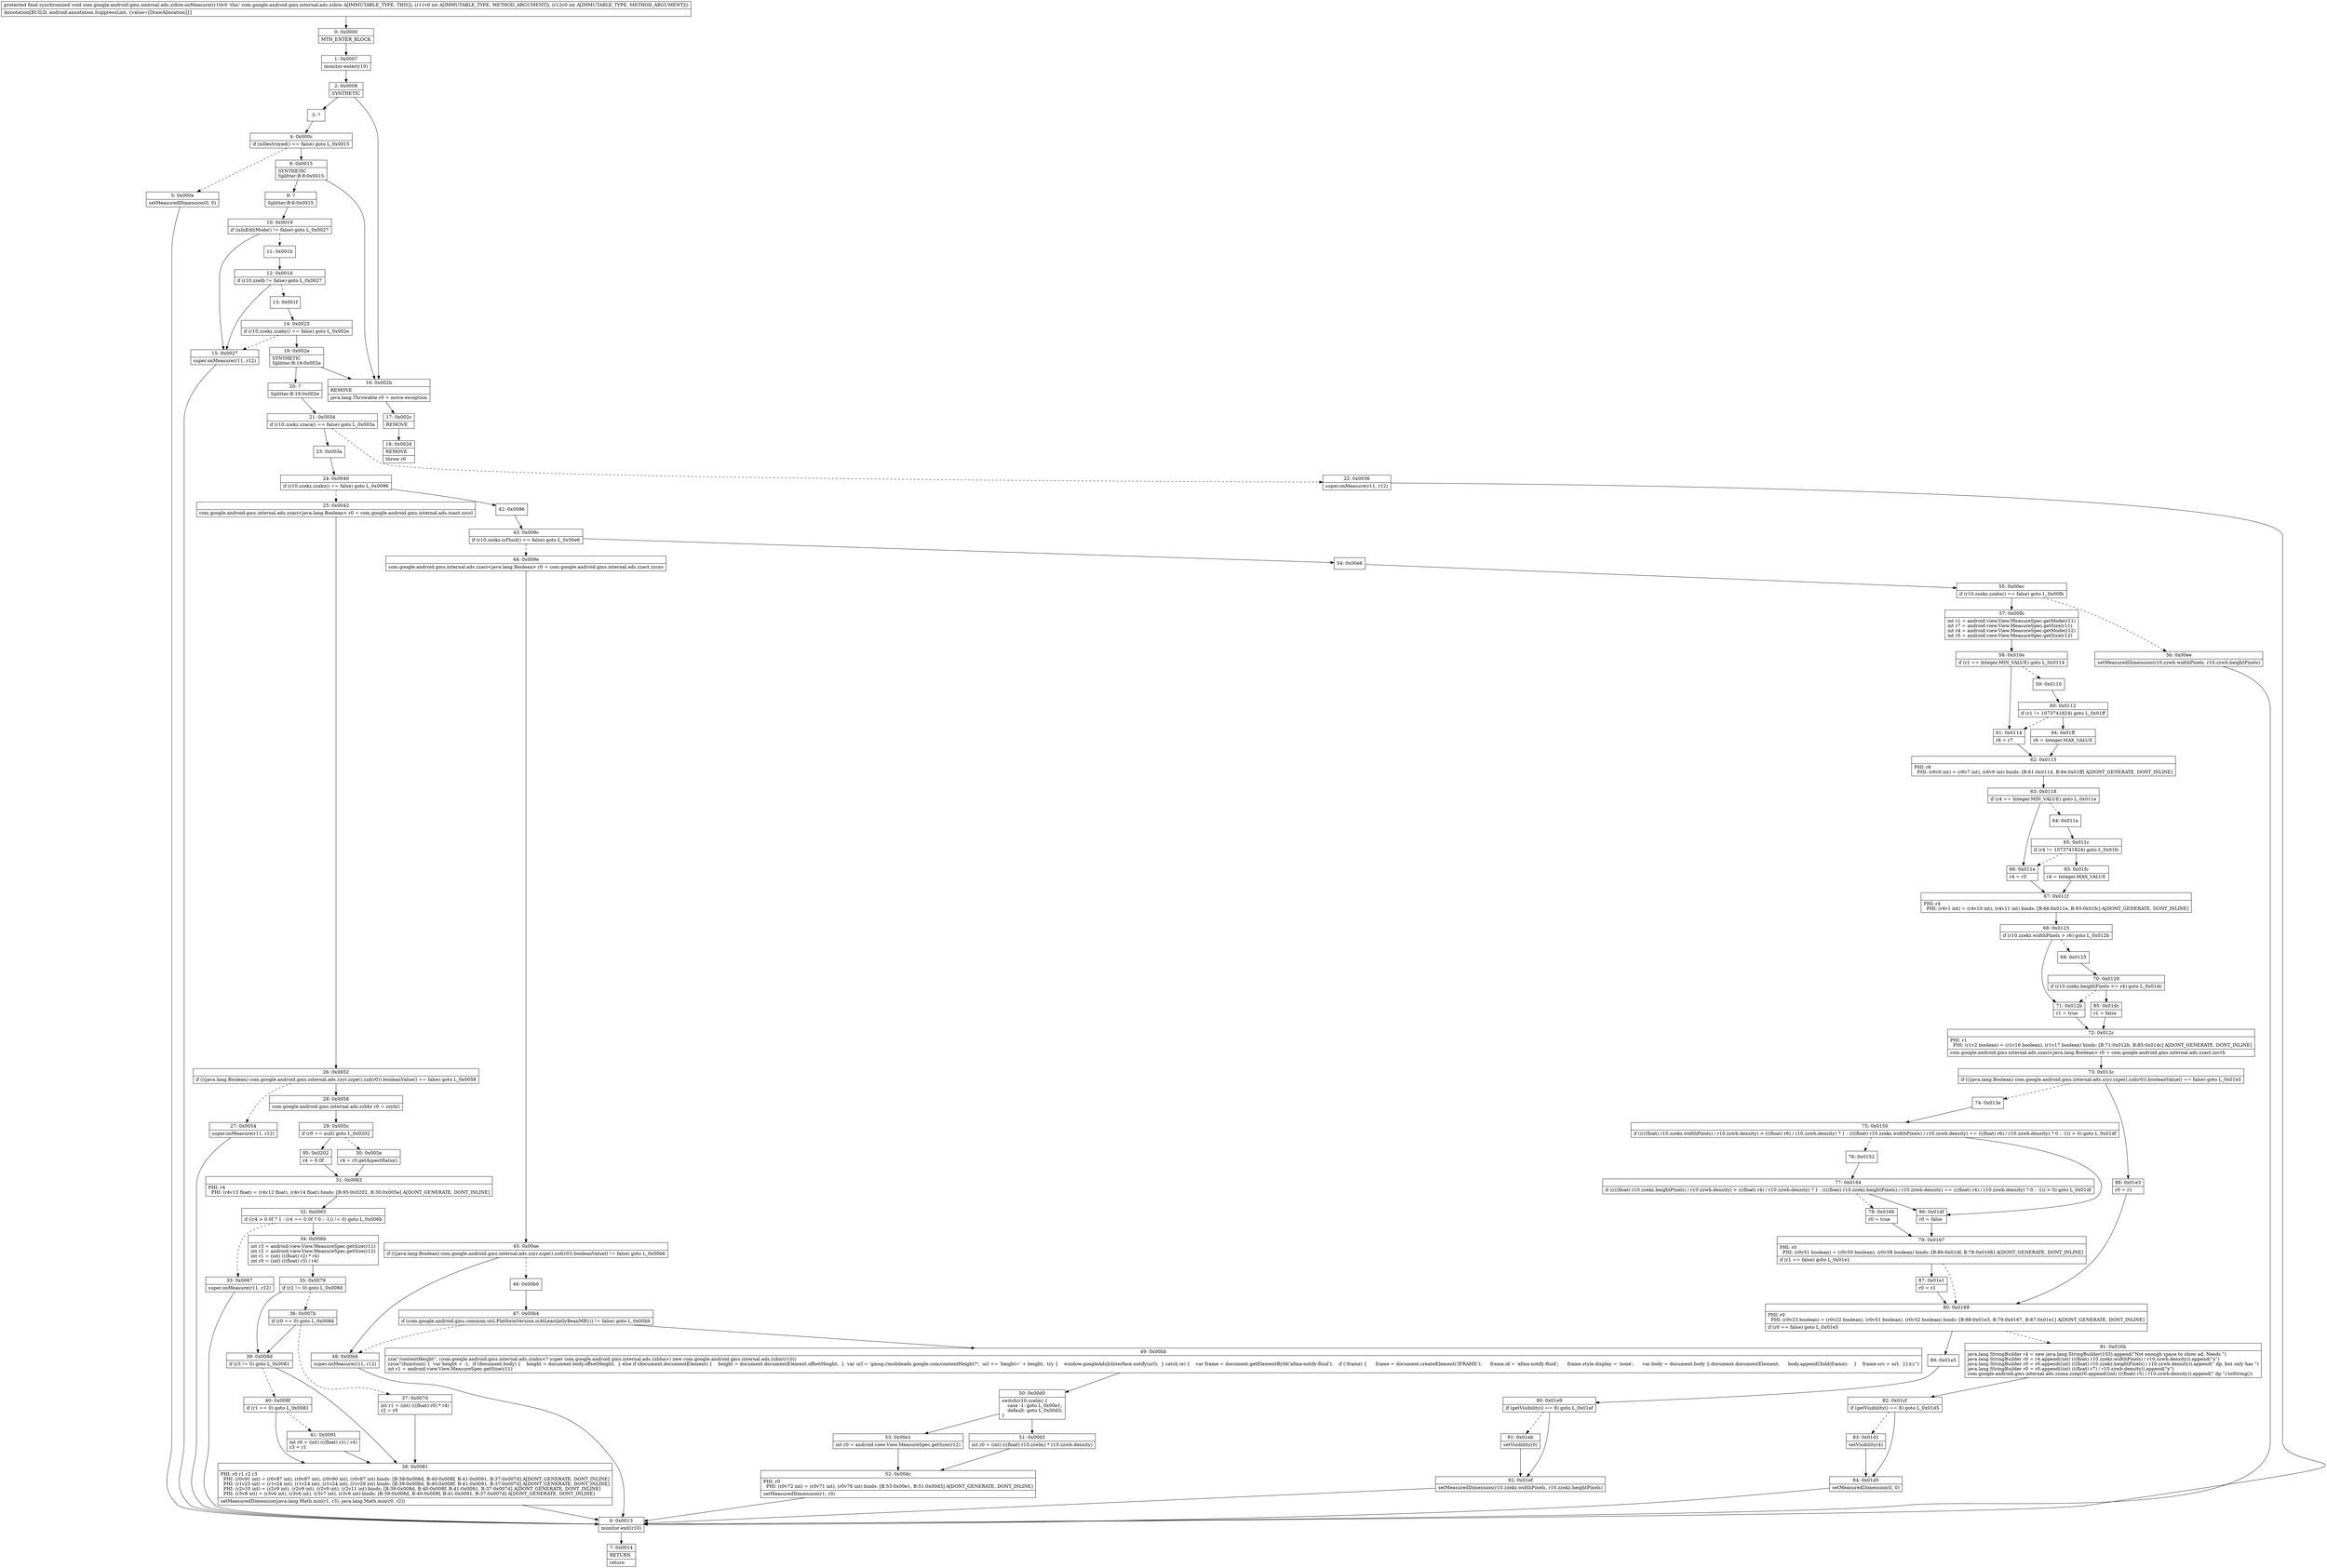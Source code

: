 digraph "CFG forcom.google.android.gms.internal.ads.zzbiw.onMeasure(II)V" {
Node_0 [shape=record,label="{0\:\ 0x0000|MTH_ENTER_BLOCK\l}"];
Node_1 [shape=record,label="{1\:\ 0x0007|monitor\-enter(r10)\l}"];
Node_2 [shape=record,label="{2\:\ 0x0008|SYNTHETIC\l}"];
Node_3 [shape=record,label="{3\:\ ?}"];
Node_4 [shape=record,label="{4\:\ 0x000c|if (isDestroyed() == false) goto L_0x0015\l}"];
Node_5 [shape=record,label="{5\:\ 0x000e|setMeasuredDimension(0, 0)\l}"];
Node_6 [shape=record,label="{6\:\ 0x0013|monitor\-exit(r10)\l}"];
Node_7 [shape=record,label="{7\:\ 0x0014|RETURN\l|return\l}"];
Node_8 [shape=record,label="{8\:\ 0x0015|SYNTHETIC\lSplitter:B:8:0x0015\l}"];
Node_9 [shape=record,label="{9\:\ ?|Splitter:B:8:0x0015\l}"];
Node_10 [shape=record,label="{10\:\ 0x0019|if (isInEditMode() != false) goto L_0x0027\l}"];
Node_11 [shape=record,label="{11\:\ 0x001b}"];
Node_12 [shape=record,label="{12\:\ 0x001d|if (r10.zzelb != false) goto L_0x0027\l}"];
Node_13 [shape=record,label="{13\:\ 0x001f}"];
Node_14 [shape=record,label="{14\:\ 0x0025|if (r10.zzekz.zzaby() == false) goto L_0x002e\l}"];
Node_15 [shape=record,label="{15\:\ 0x0027|super.onMeasure(r11, r12)\l}"];
Node_16 [shape=record,label="{16\:\ 0x002b|REMOVE\l|java.lang.Throwable r0 = move\-exception\l}"];
Node_17 [shape=record,label="{17\:\ 0x002c|REMOVE\l}"];
Node_18 [shape=record,label="{18\:\ 0x002d|REMOVE\l|throw r0\l}"];
Node_19 [shape=record,label="{19\:\ 0x002e|SYNTHETIC\lSplitter:B:19:0x002e\l}"];
Node_20 [shape=record,label="{20\:\ ?|Splitter:B:19:0x002e\l}"];
Node_21 [shape=record,label="{21\:\ 0x0034|if (r10.zzekz.zzaca() == false) goto L_0x003a\l}"];
Node_22 [shape=record,label="{22\:\ 0x0036|super.onMeasure(r11, r12)\l}"];
Node_23 [shape=record,label="{23\:\ 0x003a}"];
Node_24 [shape=record,label="{24\:\ 0x0040|if (r10.zzekz.zzabz() == false) goto L_0x0096\l}"];
Node_25 [shape=record,label="{25\:\ 0x0042|com.google.android.gms.internal.ads.zzaci\<java.lang.Boolean\> r0 = com.google.android.gms.internal.ads.zzact.zzcsl\l}"];
Node_26 [shape=record,label="{26\:\ 0x0052|if (((java.lang.Boolean) com.google.android.gms.internal.ads.zzyr.zzpe().zzd(r0)).booleanValue() == false) goto L_0x0058\l}"];
Node_27 [shape=record,label="{27\:\ 0x0054|super.onMeasure(r11, r12)\l}"];
Node_28 [shape=record,label="{28\:\ 0x0058|com.google.android.gms.internal.ads.zzbhr r0 = zzyb()\l}"];
Node_29 [shape=record,label="{29\:\ 0x005c|if (r0 == null) goto L_0x0202\l}"];
Node_30 [shape=record,label="{30\:\ 0x005e|r4 = r0.getAspectRatio()\l}"];
Node_31 [shape=record,label="{31\:\ 0x0063|PHI: r4 \l  PHI: (r4v13 float) = (r4v12 float), (r4v14 float) binds: [B:95:0x0202, B:30:0x005e] A[DONT_GENERATE, DONT_INLINE]\l}"];
Node_32 [shape=record,label="{32\:\ 0x0065|if ((r4 \> 0.0f ? 1 : (r4 == 0.0f ? 0 : \-1)) != 0) goto L_0x006b\l}"];
Node_33 [shape=record,label="{33\:\ 0x0067|super.onMeasure(r11, r12)\l}"];
Node_34 [shape=record,label="{34\:\ 0x006b|int r3 = android.view.View.MeasureSpec.getSize(r11)\lint r2 = android.view.View.MeasureSpec.getSize(r12)\lint r1 = (int) (((float) r2) * r4)\lint r0 = (int) (((float) r3) \/ r4)\l}"];
Node_35 [shape=record,label="{35\:\ 0x0079|if (r2 != 0) goto L_0x008d\l}"];
Node_36 [shape=record,label="{36\:\ 0x007b|if (r0 == 0) goto L_0x008d\l}"];
Node_37 [shape=record,label="{37\:\ 0x007d|int r1 = (int) (((float) r0) * r4)\lr2 = r0\l}"];
Node_38 [shape=record,label="{38\:\ 0x0081|PHI: r0 r1 r2 r3 \l  PHI: (r0v91 int) = (r0v87 int), (r0v87 int), (r0v90 int), (r0v87 int) binds: [B:39:0x008d, B:40:0x008f, B:41:0x0091, B:37:0x007d] A[DONT_GENERATE, DONT_INLINE]\l  PHI: (r1v25 int) = (r1v24 int), (r1v24 int), (r1v24 int), (r1v29 int) binds: [B:39:0x008d, B:40:0x008f, B:41:0x0091, B:37:0x007d] A[DONT_GENERATE, DONT_INLINE]\l  PHI: (r2v10 int) = (r2v9 int), (r2v9 int), (r2v9 int), (r2v11 int) binds: [B:39:0x008d, B:40:0x008f, B:41:0x0091, B:37:0x007d] A[DONT_GENERATE, DONT_INLINE]\l  PHI: (r3v8 int) = (r3v6 int), (r3v6 int), (r3v7 int), (r3v6 int) binds: [B:39:0x008d, B:40:0x008f, B:41:0x0091, B:37:0x007d] A[DONT_GENERATE, DONT_INLINE]\l|setMeasuredDimension(java.lang.Math.min(r1, r3), java.lang.Math.min(r0, r2))\l}"];
Node_39 [shape=record,label="{39\:\ 0x008d|if (r3 != 0) goto L_0x0081\l}"];
Node_40 [shape=record,label="{40\:\ 0x008f|if (r1 == 0) goto L_0x0081\l}"];
Node_41 [shape=record,label="{41\:\ 0x0091|int r0 = (int) (((float) r1) \/ r4)\lr3 = r1\l}"];
Node_42 [shape=record,label="{42\:\ 0x0096}"];
Node_43 [shape=record,label="{43\:\ 0x009c|if (r10.zzekz.isFluid() == false) goto L_0x00e6\l}"];
Node_44 [shape=record,label="{44\:\ 0x009e|com.google.android.gms.internal.ads.zzaci\<java.lang.Boolean\> r0 = com.google.android.gms.internal.ads.zzact.zzcso\l}"];
Node_45 [shape=record,label="{45\:\ 0x00ae|if (((java.lang.Boolean) com.google.android.gms.internal.ads.zzyr.zzpe().zzd(r0)).booleanValue() != false) goto L_0x00b6\l}"];
Node_46 [shape=record,label="{46\:\ 0x00b0}"];
Node_47 [shape=record,label="{47\:\ 0x00b4|if (com.google.android.gms.common.util.PlatformVersion.isAtLeastJellyBeanMR1() != false) goto L_0x00bb\l}"];
Node_48 [shape=record,label="{48\:\ 0x00b6|super.onMeasure(r11, r12)\l}"];
Node_49 [shape=record,label="{49\:\ 0x00bb|zza(\"\/contentHeight\", (com.google.android.gms.internal.ads.zzahn\<? super com.google.android.gms.internal.ads.zzbha\>) new com.google.android.gms.internal.ads.zzbiy(r10))\lzzco(\"(function() \{  var height = \-1;  if (document.body) \{    height = document.body.offsetHeight;  \} else if (document.documentElement) \{    height = document.documentElement.offsetHeight;  \}  var url = 'gmsg:\/\/mobileads.google.com\/contentHeight?';  url += 'height=' + height;  try \{    window.googleAdsJsInterface.notify(url);  \} catch (e) \{    var frame = document.getElementById('afma\-notify\-fluid');    if (!frame) \{      frame = document.createElement('IFRAME');      frame.id = 'afma\-notify\-fluid';      frame.style.display = 'none';      var body = document.body \|\| document.documentElement;      body.appendChild(frame);    \}    frame.src = url;  \}\})();\")\lint r1 = android.view.View.MeasureSpec.getSize(r11)\l}"];
Node_50 [shape=record,label="{50\:\ 0x00d0|switch(r10.zzelm) \{\l    case \-1: goto L_0x00e1;\l    default: goto L_0x00d3;\l\}\l}"];
Node_51 [shape=record,label="{51\:\ 0x00d3|int r0 = (int) (((float) r10.zzelm) * r10.zzwb.density)\l}"];
Node_52 [shape=record,label="{52\:\ 0x00dc|PHI: r0 \l  PHI: (r0v72 int) = (r0v71 int), (r0v76 int) binds: [B:53:0x00e1, B:51:0x00d3] A[DONT_GENERATE, DONT_INLINE]\l|setMeasuredDimension(r1, r0)\l}"];
Node_53 [shape=record,label="{53\:\ 0x00e1|int r0 = android.view.View.MeasureSpec.getSize(r12)\l}"];
Node_54 [shape=record,label="{54\:\ 0x00e6}"];
Node_55 [shape=record,label="{55\:\ 0x00ec|if (r10.zzekz.zzabx() == false) goto L_0x00fb\l}"];
Node_56 [shape=record,label="{56\:\ 0x00ee|setMeasuredDimension(r10.zzwb.widthPixels, r10.zzwb.heightPixels)\l}"];
Node_57 [shape=record,label="{57\:\ 0x00fb|int r1 = android.view.View.MeasureSpec.getMode(r11)\lint r7 = android.view.View.MeasureSpec.getSize(r11)\lint r4 = android.view.View.MeasureSpec.getMode(r12)\lint r5 = android.view.View.MeasureSpec.getSize(r12)\l}"];
Node_58 [shape=record,label="{58\:\ 0x010e|if (r1 == Integer.MIN_VALUE) goto L_0x0114\l}"];
Node_59 [shape=record,label="{59\:\ 0x0110}"];
Node_60 [shape=record,label="{60\:\ 0x0112|if (r1 != 1073741824) goto L_0x01ff\l}"];
Node_61 [shape=record,label="{61\:\ 0x0114|r6 = r7\l}"];
Node_62 [shape=record,label="{62\:\ 0x0115|PHI: r6 \l  PHI: (r6v0 int) = (r6v7 int), (r6v9 int) binds: [B:61:0x0114, B:94:0x01ff] A[DONT_GENERATE, DONT_INLINE]\l}"];
Node_63 [shape=record,label="{63\:\ 0x0118|if (r4 == Integer.MIN_VALUE) goto L_0x011e\l}"];
Node_64 [shape=record,label="{64\:\ 0x011a}"];
Node_65 [shape=record,label="{65\:\ 0x011c|if (r4 != 1073741824) goto L_0x01fc\l}"];
Node_66 [shape=record,label="{66\:\ 0x011e|r4 = r5\l}"];
Node_67 [shape=record,label="{67\:\ 0x011f|PHI: r4 \l  PHI: (r4v1 int) = (r4v10 int), (r4v11 int) binds: [B:66:0x011e, B:93:0x01fc] A[DONT_GENERATE, DONT_INLINE]\l}"];
Node_68 [shape=record,label="{68\:\ 0x0123|if (r10.zzekz.widthPixels \> r6) goto L_0x012b\l}"];
Node_69 [shape=record,label="{69\:\ 0x0125}"];
Node_70 [shape=record,label="{70\:\ 0x0129|if (r10.zzekz.heightPixels \<= r4) goto L_0x01dc\l}"];
Node_71 [shape=record,label="{71\:\ 0x012b|r1 = true\l}"];
Node_72 [shape=record,label="{72\:\ 0x012c|PHI: r1 \l  PHI: (r1v2 boolean) = (r1v16 boolean), (r1v17 boolean) binds: [B:71:0x012b, B:85:0x01dc] A[DONT_GENERATE, DONT_INLINE]\l|com.google.android.gms.internal.ads.zzaci\<java.lang.Boolean\> r0 = com.google.android.gms.internal.ads.zzact.zzcvh\l}"];
Node_73 [shape=record,label="{73\:\ 0x013c|if (((java.lang.Boolean) com.google.android.gms.internal.ads.zzyr.zzpe().zzd(r0)).booleanValue() == false) goto L_0x01e3\l}"];
Node_74 [shape=record,label="{74\:\ 0x013e}"];
Node_75 [shape=record,label="{75\:\ 0x0150|if (((((float) r10.zzekz.widthPixels) \/ r10.zzwb.density) \> (((float) r6) \/ r10.zzwb.density) ? 1 : ((((float) r10.zzekz.widthPixels) \/ r10.zzwb.density) == (((float) r6) \/ r10.zzwb.density) ? 0 : \-1)) \> 0) goto L_0x01df\l}"];
Node_76 [shape=record,label="{76\:\ 0x0152}"];
Node_77 [shape=record,label="{77\:\ 0x0164|if (((((float) r10.zzekz.heightPixels) \/ r10.zzwb.density) \> (((float) r4) \/ r10.zzwb.density) ? 1 : ((((float) r10.zzekz.heightPixels) \/ r10.zzwb.density) == (((float) r4) \/ r10.zzwb.density) ? 0 : \-1)) \> 0) goto L_0x01df\l}"];
Node_78 [shape=record,label="{78\:\ 0x0166|r0 = true\l}"];
Node_79 [shape=record,label="{79\:\ 0x0167|PHI: r0 \l  PHI: (r0v51 boolean) = (r0v50 boolean), (r0v58 boolean) binds: [B:86:0x01df, B:78:0x0166] A[DONT_GENERATE, DONT_INLINE]\l|if (r1 == false) goto L_0x01e1\l}"];
Node_80 [shape=record,label="{80\:\ 0x0169|PHI: r0 \l  PHI: (r0v23 boolean) = (r0v22 boolean), (r0v51 boolean), (r0v52 boolean) binds: [B:88:0x01e3, B:79:0x0167, B:87:0x01e1] A[DONT_GENERATE, DONT_INLINE]\l|if (r0 == false) goto L_0x01e5\l}"];
Node_81 [shape=record,label="{81\:\ 0x016b|java.lang.StringBuilder r4 = new java.lang.StringBuilder(103).append(\"Not enough space to show ad. Needs \")\ljava.lang.StringBuilder r0 = r4.append((int) (((float) r10.zzekz.widthPixels) \/ r10.zzwb.density)).append(\"x\")\ljava.lang.StringBuilder r0 = r0.append((int) (((float) r10.zzekz.heightPixels) \/ r10.zzwb.density)).append(\" dp, but only has \")\ljava.lang.StringBuilder r0 = r0.append((int) (((float) r7) \/ r10.zzwb.density)).append(\"x\")\lcom.google.android.gms.internal.ads.zzaxa.zzep(r0.append((int) (((float) r5) \/ r10.zzwb.density)).append(\" dp.\").toString())\l}"];
Node_82 [shape=record,label="{82\:\ 0x01cf|if (getVisibility() == 8) goto L_0x01d5\l}"];
Node_83 [shape=record,label="{83\:\ 0x01d1|setVisibility(4)\l}"];
Node_84 [shape=record,label="{84\:\ 0x01d5|setMeasuredDimension(0, 0)\l}"];
Node_85 [shape=record,label="{85\:\ 0x01dc|r1 = false\l}"];
Node_86 [shape=record,label="{86\:\ 0x01df|r0 = false\l}"];
Node_87 [shape=record,label="{87\:\ 0x01e1|r0 = r1\l}"];
Node_88 [shape=record,label="{88\:\ 0x01e3|r0 = r1\l}"];
Node_89 [shape=record,label="{89\:\ 0x01e5}"];
Node_90 [shape=record,label="{90\:\ 0x01e9|if (getVisibility() == 8) goto L_0x01ef\l}"];
Node_91 [shape=record,label="{91\:\ 0x01eb|setVisibility(0)\l}"];
Node_92 [shape=record,label="{92\:\ 0x01ef|setMeasuredDimension(r10.zzekz.widthPixels, r10.zzekz.heightPixels)\l}"];
Node_93 [shape=record,label="{93\:\ 0x01fc|r4 = Integer.MAX_VALUE\l}"];
Node_94 [shape=record,label="{94\:\ 0x01ff|r6 = Integer.MAX_VALUE\l}"];
Node_95 [shape=record,label="{95\:\ 0x0202|r4 = 0.0f\l}"];
MethodNode[shape=record,label="{protected final synchronized void com.google.android.gms.internal.ads.zzbiw.onMeasure((r10v0 'this' com.google.android.gms.internal.ads.zzbiw A[IMMUTABLE_TYPE, THIS]), (r11v0 int A[IMMUTABLE_TYPE, METHOD_ARGUMENT]), (r12v0 int A[IMMUTABLE_TYPE, METHOD_ARGUMENT]))  | Annotation[BUILD, android.annotation.SuppressLint, \{value=[DrawAllocation]\}]\l}"];
MethodNode -> Node_0;
Node_0 -> Node_1;
Node_1 -> Node_2;
Node_2 -> Node_3;
Node_2 -> Node_16;
Node_3 -> Node_4;
Node_4 -> Node_5[style=dashed];
Node_4 -> Node_8;
Node_5 -> Node_6;
Node_6 -> Node_7;
Node_8 -> Node_9;
Node_8 -> Node_16;
Node_9 -> Node_10;
Node_10 -> Node_11[style=dashed];
Node_10 -> Node_15;
Node_11 -> Node_12;
Node_12 -> Node_13[style=dashed];
Node_12 -> Node_15;
Node_13 -> Node_14;
Node_14 -> Node_15[style=dashed];
Node_14 -> Node_19;
Node_15 -> Node_6;
Node_16 -> Node_17;
Node_17 -> Node_18;
Node_19 -> Node_20;
Node_19 -> Node_16;
Node_20 -> Node_21;
Node_21 -> Node_22[style=dashed];
Node_21 -> Node_23;
Node_22 -> Node_6;
Node_23 -> Node_24;
Node_24 -> Node_25[style=dashed];
Node_24 -> Node_42;
Node_25 -> Node_26;
Node_26 -> Node_27[style=dashed];
Node_26 -> Node_28;
Node_27 -> Node_6;
Node_28 -> Node_29;
Node_29 -> Node_30[style=dashed];
Node_29 -> Node_95;
Node_30 -> Node_31;
Node_31 -> Node_32;
Node_32 -> Node_33[style=dashed];
Node_32 -> Node_34;
Node_33 -> Node_6;
Node_34 -> Node_35;
Node_35 -> Node_36[style=dashed];
Node_35 -> Node_39;
Node_36 -> Node_37[style=dashed];
Node_36 -> Node_39;
Node_37 -> Node_38;
Node_38 -> Node_6;
Node_39 -> Node_38;
Node_39 -> Node_40[style=dashed];
Node_40 -> Node_38;
Node_40 -> Node_41[style=dashed];
Node_41 -> Node_38;
Node_42 -> Node_43;
Node_43 -> Node_44[style=dashed];
Node_43 -> Node_54;
Node_44 -> Node_45;
Node_45 -> Node_46[style=dashed];
Node_45 -> Node_48;
Node_46 -> Node_47;
Node_47 -> Node_48[style=dashed];
Node_47 -> Node_49;
Node_48 -> Node_6;
Node_49 -> Node_50;
Node_50 -> Node_51;
Node_50 -> Node_53;
Node_51 -> Node_52;
Node_52 -> Node_6;
Node_53 -> Node_52;
Node_54 -> Node_55;
Node_55 -> Node_56[style=dashed];
Node_55 -> Node_57;
Node_56 -> Node_6;
Node_57 -> Node_58;
Node_58 -> Node_59[style=dashed];
Node_58 -> Node_61;
Node_59 -> Node_60;
Node_60 -> Node_61[style=dashed];
Node_60 -> Node_94;
Node_61 -> Node_62;
Node_62 -> Node_63;
Node_63 -> Node_64[style=dashed];
Node_63 -> Node_66;
Node_64 -> Node_65;
Node_65 -> Node_66[style=dashed];
Node_65 -> Node_93;
Node_66 -> Node_67;
Node_67 -> Node_68;
Node_68 -> Node_69[style=dashed];
Node_68 -> Node_71;
Node_69 -> Node_70;
Node_70 -> Node_71[style=dashed];
Node_70 -> Node_85;
Node_71 -> Node_72;
Node_72 -> Node_73;
Node_73 -> Node_74[style=dashed];
Node_73 -> Node_88;
Node_74 -> Node_75;
Node_75 -> Node_76[style=dashed];
Node_75 -> Node_86;
Node_76 -> Node_77;
Node_77 -> Node_78[style=dashed];
Node_77 -> Node_86;
Node_78 -> Node_79;
Node_79 -> Node_80[style=dashed];
Node_79 -> Node_87;
Node_80 -> Node_81[style=dashed];
Node_80 -> Node_89;
Node_81 -> Node_82;
Node_82 -> Node_83[style=dashed];
Node_82 -> Node_84;
Node_83 -> Node_84;
Node_84 -> Node_6;
Node_85 -> Node_72;
Node_86 -> Node_79;
Node_87 -> Node_80;
Node_88 -> Node_80;
Node_89 -> Node_90;
Node_90 -> Node_91[style=dashed];
Node_90 -> Node_92;
Node_91 -> Node_92;
Node_92 -> Node_6;
Node_93 -> Node_67;
Node_94 -> Node_62;
Node_95 -> Node_31;
}

